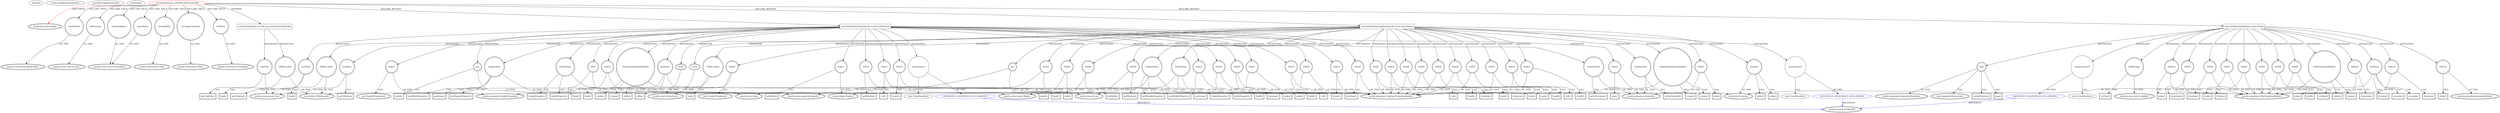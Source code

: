 digraph {
baseInfo[graphId=25,category="extension_graph",isAnonymous=false,possibleRelation=true]
frameworkRelatedTypesInfo[0="javafx.fxml.Initializable"]
possibleCollaborationsInfo[0="25~CLIENT_METHOD_DECLARATION-INSTANTIATION-~javafx.fxml.Initializable ~javafx.event.EventHandler ~false~true"]
locationInfo[projectName="7thwheel-medaka-chan",filePath="/7thwheel-medaka-chan/medaka-chan-master/src/seventhwheel/pos/controller/MainController.java",contextSignature="MainController",graphId="25"]
0[label="seventhwheel.pos.controller.MainController",vertexType="ROOT_CLIENT_CLASS_DECLARATION",isFrameworkType=false,color=red]
1[label="javafx.fxml.Initializable",vertexType="FRAMEWORK_INTERFACE_TYPE",isFrameworkType=true,peripheries=2]
2[label="borderPane",vertexType="FIELD_DECLARATION",isFrameworkType=true,peripheries=2,shape=circle]
3[label="javafx.scene.layout.BorderPane",vertexType="FRAMEWORK_CLASS_TYPE",isFrameworkType=true,peripheries=2]
4[label="lblMessage",vertexType="FIELD_DECLARATION",isFrameworkType=true,peripheries=2,shape=circle]
5[label="javafx.scene.control.Label",vertexType="FRAMEWORK_CLASS_TYPE",isFrameworkType=true,peripheries=2]
6[label="menuItems",vertexType="FIELD_DECLARATION",isFrameworkType=true,peripheries=2,shape=circle]
7[label="javafx.scene.control.MenuItem",vertexType="FRAMEWORK_CLASS_TYPE",isFrameworkType=true,peripheries=2]
8[label="menuSuppliers",vertexType="FIELD_DECLARATION",isFrameworkType=true,peripheries=2,shape=circle]
10[label="messageBar",vertexType="FIELD_DECLARATION",isFrameworkType=true,peripheries=2,shape=circle]
11[label="javafx.scene.layout.VBox",vertexType="FRAMEWORK_CLASS_TYPE",isFrameworkType=true,peripheries=2]
12[label="messageContainer",vertexType="FIELD_DECLARATION",isFrameworkType=true,peripheries=2,shape=circle]
13[label="javafx.scene.layout.HBox",vertexType="FRAMEWORK_CLASS_TYPE",isFrameworkType=true,peripheries=2]
14[label="rootPane",vertexType="FIELD_DECLARATION",isFrameworkType=true,peripheries=2,shape=circle]
15[label="javafx.scene.layout.StackPane",vertexType="FRAMEWORK_CLASS_TYPE",isFrameworkType=true,peripheries=2]
16[label="void initialize(java.net.URL,java.util.ResourceBundle)",vertexType="OVERRIDING_METHOD_DECLARATION",isFrameworkType=false,shape=box]
17[label="FXMLLoader",vertexType="VARIABLE_EXPRESION",isFrameworkType=true,peripheries=2,shape=circle]
19[label="javafx.fxml.FXMLLoader",vertexType="FRAMEWORK_CLASS_TYPE",isFrameworkType=true,peripheries=2]
18[label="load()",vertexType="INSIDE_CALL",isFrameworkType=true,peripheries=2,shape=box]
20[label="rootPane",vertexType="VARIABLE_EXPRESION",isFrameworkType=true,peripheries=2,shape=circle]
22[label="javafx.scene.layout.Pane",vertexType="FRAMEWORK_CLASS_TYPE",isFrameworkType=true,peripheries=2]
21[label="getChildren()",vertexType="INSIDE_CALL",isFrameworkType=true,peripheries=2,shape=box]
35[label="void handleMenuItems(javafx.event.ActionEvent)",vertexType="CLIENT_METHOD_DECLARATION",isFrameworkType=false,shape=box]
36[label="event",vertexType="PARAMETER_DECLARATION",isFrameworkType=true,peripheries=2]
37[label="javafx.event.ActionEvent",vertexType="FRAMEWORK_CLASS_TYPE",isFrameworkType=true,peripheries=2]
38[label="rootPane",vertexType="VARIABLE_EXPRESION",isFrameworkType=true,peripheries=2,shape=circle]
39[label="getChildren()",vertexType="INSIDE_CALL",isFrameworkType=true,peripheries=2,shape=box]
41[label="pos",vertexType="VARIABLE_EXPRESION",isFrameworkType=true,peripheries=2,shape=circle]
43[label="javafx.scene.Node",vertexType="FRAMEWORK_CLASS_TYPE",isFrameworkType=true,peripheries=2]
42[label="getId()",vertexType="INSIDE_CALL",isFrameworkType=true,peripheries=2,shape=box]
44[label="FXMLLoader",vertexType="VARIABLE_EXPRESION",isFrameworkType=true,peripheries=2,shape=circle]
45[label="load()",vertexType="INSIDE_CALL",isFrameworkType=true,peripheries=2,shape=box]
47[label="VAR7",vertexType="VARIABLE_EXPRESION",isFrameworkType=true,peripheries=2,shape=circle]
49[label="javafx.beans.property.Property",vertexType="FRAMEWORK_INTERFACE_TYPE",isFrameworkType=true,peripheries=2]
48[label="bind()",vertexType="INSIDE_CALL",isFrameworkType=true,peripheries=2,shape=box]
50[label="registerItem",vertexType="VARIABLE_EXPRESION",isFrameworkType=true,peripheries=2,shape=circle]
52[label="javafx.scene.layout.Region",vertexType="FRAMEWORK_CLASS_TYPE",isFrameworkType=true,peripheries=2]
51[label="prefHeightProperty()",vertexType="INSIDE_CALL",isFrameworkType=true,peripheries=2,shape=box]
53[label="borderPane",vertexType="VARIABLE_EXPRESION",isFrameworkType=true,peripheries=2,shape=circle]
54[label="heightProperty()",vertexType="INSIDE_CALL",isFrameworkType=true,peripheries=2,shape=box]
56[label="VAR10",vertexType="VARIABLE_EXPRESION",isFrameworkType=true,peripheries=2,shape=circle]
57[label="bind()",vertexType="INSIDE_CALL",isFrameworkType=true,peripheries=2,shape=box]
60[label="prefWidthProperty()",vertexType="INSIDE_CALL",isFrameworkType=true,peripheries=2,shape=box]
62[label="widthProperty()",vertexType="INSIDE_CALL",isFrameworkType=true,peripheries=2,shape=box]
63[label="VAR13",vertexType="VARIABLE_EXPRESION",isFrameworkType=true,peripheries=2,shape=circle]
65[label="javafx.stage.Window",vertexType="FRAMEWORK_CLASS_TYPE",isFrameworkType=true,peripheries=2]
64[label="getWidth()",vertexType="INSIDE_CALL",isFrameworkType=true,peripheries=2,shape=box]
66[label="VAR14",vertexType="VARIABLE_EXPRESION",isFrameworkType=true,peripheries=2,shape=circle]
68[label="javafx.scene.Scene",vertexType="FRAMEWORK_CLASS_TYPE",isFrameworkType=true,peripheries=2]
67[label="getWindow()",vertexType="INSIDE_CALL",isFrameworkType=true,peripheries=2,shape=box]
70[label="getScene()",vertexType="INSIDE_CALL",isFrameworkType=true,peripheries=2,shape=box]
71[label="VAR16",vertexType="VARIABLE_EXPRESION",isFrameworkType=true,peripheries=2,shape=circle]
73[label="javafx.animation.TranslateTransitionBuilder",vertexType="FRAMEWORK_CLASS_TYPE",isFrameworkType=true,peripheries=2]
72[label="build()",vertexType="INSIDE_CALL",isFrameworkType=true,peripheries=2,shape=box]
74[label="VAR17",vertexType="VARIABLE_EXPRESION",isFrameworkType=true,peripheries=2,shape=circle]
75[label="toX()",vertexType="INSIDE_CALL",isFrameworkType=true,peripheries=2,shape=box]
77[label="VAR18",vertexType="VARIABLE_EXPRESION",isFrameworkType=true,peripheries=2,shape=circle]
78[label="fromX()",vertexType="INSIDE_CALL",isFrameworkType=true,peripheries=2,shape=box]
80[label="VAR19",vertexType="VARIABLE_EXPRESION",isFrameworkType=true,peripheries=2,shape=circle]
81[label="duration()",vertexType="INSIDE_CALL",isFrameworkType=true,peripheries=2,shape=box]
83[label="VAR20",vertexType="VARIABLE_EXPRESION",isFrameworkType=true,peripheries=2,shape=circle]
84[label="node()",vertexType="INSIDE_CALL",isFrameworkType=true,peripheries=2,shape=box]
86[label="TranslateTransitionBuilder",vertexType="VARIABLE_EXPRESION",isFrameworkType=true,peripheries=2,shape=circle]
87[label="create()",vertexType="INSIDE_CALL",isFrameworkType=true,peripheries=2,shape=box]
89[label="Duration",vertexType="VARIABLE_EXPRESION",isFrameworkType=true,peripheries=2,shape=circle]
91[label="javafx.util.Duration",vertexType="FRAMEWORK_CLASS_TYPE",isFrameworkType=true,peripheries=2]
90[label="millis()",vertexType="INSIDE_CALL",isFrameworkType=true,peripheries=2,shape=box]
92[label="VAR23",vertexType="VARIABLE_EXPRESION",isFrameworkType=true,peripheries=2,shape=circle]
93[label="build()",vertexType="INSIDE_CALL",isFrameworkType=true,peripheries=2,shape=box]
95[label="VAR24",vertexType="VARIABLE_EXPRESION",isFrameworkType=true,peripheries=2,shape=circle]
96[label="toX()",vertexType="INSIDE_CALL",isFrameworkType=true,peripheries=2,shape=box]
98[label="VAR25",vertexType="VARIABLE_EXPRESION",isFrameworkType=true,peripheries=2,shape=circle]
99[label="fromX()",vertexType="INSIDE_CALL",isFrameworkType=true,peripheries=2,shape=box]
101[label="VAR26",vertexType="VARIABLE_EXPRESION",isFrameworkType=true,peripheries=2,shape=circle]
102[label="duration()",vertexType="INSIDE_CALL",isFrameworkType=true,peripheries=2,shape=box]
104[label="VAR27",vertexType="VARIABLE_EXPRESION",isFrameworkType=true,peripheries=2,shape=circle]
105[label="node()",vertexType="INSIDE_CALL",isFrameworkType=true,peripheries=2,shape=box]
108[label="create()",vertexType="INSIDE_CALL",isFrameworkType=true,peripheries=2,shape=box]
110[label="millis()",vertexType="INSIDE_CALL",isFrameworkType=true,peripheries=2,shape=box]
111[label="translateOut",vertexType="VARIABLE_EXPRESION",isFrameworkType=true,peripheries=2,shape=circle]
113[label="javafx.animation.Animation",vertexType="FRAMEWORK_CLASS_TYPE",isFrameworkType=true,peripheries=2]
112[label="setOnFinished()",vertexType="INSIDE_CALL",isFrameworkType=true,peripheries=2,shape=box]
115[label="anonymous31",vertexType="VARIABLE_EXPRESION",isFrameworkType=false,shape=circle]
116[label="REFERENCE_ANONYMOUS_DECLARATION",vertexType="REFERENCE_ANONYMOUS_DECLARATION",isFrameworkType=false,color=blue]
117[label="javafx.event.EventHandler",vertexType="FRAMEWORK_INTERFACE_TYPE",isFrameworkType=true,peripheries=2]
114[label="new EventHandler()",vertexType="CONSTRUCTOR_CALL",isFrameworkType=false]
118[label="VAR32",vertexType="VARIABLE_EXPRESION",isFrameworkType=true,peripheries=2,shape=circle]
119[label="play()",vertexType="INSIDE_CALL",isFrameworkType=true,peripheries=2,shape=box]
122[label="VAR33",vertexType="VARIABLE_EXPRESION",isFrameworkType=true,peripheries=2,shape=circle]
123[label="javafx.animation.ParallelTransition",vertexType="FRAMEWORK_CLASS_TYPE",isFrameworkType=true,peripheries=2]
121[label="new ParallelTransition()",vertexType="CONSTRUCTOR_CALL",isFrameworkType=true,peripheries=2]
124[label="void handleMenuSuppliers(javafx.event.ActionEvent)",vertexType="CLIENT_METHOD_DECLARATION",isFrameworkType=false,shape=box]
125[label="event",vertexType="PARAMETER_DECLARATION",isFrameworkType=true,peripheries=2]
127[label="rootPane",vertexType="VARIABLE_EXPRESION",isFrameworkType=true,peripheries=2,shape=circle]
128[label="getChildren()",vertexType="INSIDE_CALL",isFrameworkType=true,peripheries=2,shape=box]
130[label="pos",vertexType="VARIABLE_EXPRESION",isFrameworkType=true,peripheries=2,shape=circle]
131[label="getId()",vertexType="INSIDE_CALL",isFrameworkType=true,peripheries=2,shape=box]
133[label="FXMLLoader",vertexType="VARIABLE_EXPRESION",isFrameworkType=true,peripheries=2,shape=circle]
134[label="load()",vertexType="INSIDE_CALL",isFrameworkType=true,peripheries=2,shape=box]
136[label="VAR37",vertexType="VARIABLE_EXPRESION",isFrameworkType=true,peripheries=2,shape=circle]
137[label="bind()",vertexType="INSIDE_CALL",isFrameworkType=true,peripheries=2,shape=box]
139[label="registerItem",vertexType="VARIABLE_EXPRESION",isFrameworkType=true,peripheries=2,shape=circle]
140[label="prefHeightProperty()",vertexType="INSIDE_CALL",isFrameworkType=true,peripheries=2,shape=box]
142[label="borderPane",vertexType="VARIABLE_EXPRESION",isFrameworkType=true,peripheries=2,shape=circle]
143[label="heightProperty()",vertexType="INSIDE_CALL",isFrameworkType=true,peripheries=2,shape=box]
145[label="VAR40",vertexType="VARIABLE_EXPRESION",isFrameworkType=true,peripheries=2,shape=circle]
146[label="bind()",vertexType="INSIDE_CALL",isFrameworkType=true,peripheries=2,shape=box]
149[label="prefWidthProperty()",vertexType="INSIDE_CALL",isFrameworkType=true,peripheries=2,shape=box]
151[label="widthProperty()",vertexType="INSIDE_CALL",isFrameworkType=true,peripheries=2,shape=box]
152[label="VAR43",vertexType="VARIABLE_EXPRESION",isFrameworkType=true,peripheries=2,shape=circle]
153[label="getWidth()",vertexType="INSIDE_CALL",isFrameworkType=true,peripheries=2,shape=box]
155[label="VAR44",vertexType="VARIABLE_EXPRESION",isFrameworkType=true,peripheries=2,shape=circle]
156[label="getWindow()",vertexType="INSIDE_CALL",isFrameworkType=true,peripheries=2,shape=box]
159[label="getScene()",vertexType="INSIDE_CALL",isFrameworkType=true,peripheries=2,shape=box]
160[label="VAR46",vertexType="VARIABLE_EXPRESION",isFrameworkType=true,peripheries=2,shape=circle]
161[label="build()",vertexType="INSIDE_CALL",isFrameworkType=true,peripheries=2,shape=box]
163[label="VAR47",vertexType="VARIABLE_EXPRESION",isFrameworkType=true,peripheries=2,shape=circle]
164[label="toX()",vertexType="INSIDE_CALL",isFrameworkType=true,peripheries=2,shape=box]
166[label="VAR48",vertexType="VARIABLE_EXPRESION",isFrameworkType=true,peripheries=2,shape=circle]
167[label="fromX()",vertexType="INSIDE_CALL",isFrameworkType=true,peripheries=2,shape=box]
169[label="VAR49",vertexType="VARIABLE_EXPRESION",isFrameworkType=true,peripheries=2,shape=circle]
170[label="duration()",vertexType="INSIDE_CALL",isFrameworkType=true,peripheries=2,shape=box]
172[label="VAR50",vertexType="VARIABLE_EXPRESION",isFrameworkType=true,peripheries=2,shape=circle]
173[label="node()",vertexType="INSIDE_CALL",isFrameworkType=true,peripheries=2,shape=box]
175[label="TranslateTransitionBuilder",vertexType="VARIABLE_EXPRESION",isFrameworkType=true,peripheries=2,shape=circle]
176[label="create()",vertexType="INSIDE_CALL",isFrameworkType=true,peripheries=2,shape=box]
178[label="Duration",vertexType="VARIABLE_EXPRESION",isFrameworkType=true,peripheries=2,shape=circle]
179[label="millis()",vertexType="INSIDE_CALL",isFrameworkType=true,peripheries=2,shape=box]
181[label="VAR53",vertexType="VARIABLE_EXPRESION",isFrameworkType=true,peripheries=2,shape=circle]
182[label="build()",vertexType="INSIDE_CALL",isFrameworkType=true,peripheries=2,shape=box]
184[label="VAR54",vertexType="VARIABLE_EXPRESION",isFrameworkType=true,peripheries=2,shape=circle]
185[label="toX()",vertexType="INSIDE_CALL",isFrameworkType=true,peripheries=2,shape=box]
187[label="VAR55",vertexType="VARIABLE_EXPRESION",isFrameworkType=true,peripheries=2,shape=circle]
188[label="fromX()",vertexType="INSIDE_CALL",isFrameworkType=true,peripheries=2,shape=box]
190[label="VAR56",vertexType="VARIABLE_EXPRESION",isFrameworkType=true,peripheries=2,shape=circle]
191[label="duration()",vertexType="INSIDE_CALL",isFrameworkType=true,peripheries=2,shape=box]
193[label="VAR57",vertexType="VARIABLE_EXPRESION",isFrameworkType=true,peripheries=2,shape=circle]
194[label="node()",vertexType="INSIDE_CALL",isFrameworkType=true,peripheries=2,shape=box]
197[label="create()",vertexType="INSIDE_CALL",isFrameworkType=true,peripheries=2,shape=box]
199[label="millis()",vertexType="INSIDE_CALL",isFrameworkType=true,peripheries=2,shape=box]
200[label="translateOut",vertexType="VARIABLE_EXPRESION",isFrameworkType=true,peripheries=2,shape=circle]
201[label="setOnFinished()",vertexType="INSIDE_CALL",isFrameworkType=true,peripheries=2,shape=box]
204[label="anonymous61",vertexType="VARIABLE_EXPRESION",isFrameworkType=false,shape=circle]
205[label="REFERENCE_ANONYMOUS_DECLARATION",vertexType="REFERENCE_ANONYMOUS_DECLARATION",isFrameworkType=false,color=blue]
203[label="new EventHandler()",vertexType="CONSTRUCTOR_CALL",isFrameworkType=false]
207[label="VAR62",vertexType="VARIABLE_EXPRESION",isFrameworkType=true,peripheries=2,shape=circle]
208[label="play()",vertexType="INSIDE_CALL",isFrameworkType=true,peripheries=2,shape=box]
211[label="VAR63",vertexType="VARIABLE_EXPRESION",isFrameworkType=true,peripheries=2,shape=circle]
210[label="new ParallelTransition()",vertexType="CONSTRUCTOR_CALL",isFrameworkType=true,peripheries=2]
288[label="void showMessageBar(java.lang.String)",vertexType="CLIENT_METHOD_DECLARATION",isFrameworkType=false,shape=box]
289[label="lblMessage",vertexType="VARIABLE_EXPRESION",isFrameworkType=true,peripheries=2,shape=circle]
291[label="javafx.scene.control.Labeled",vertexType="FRAMEWORK_CLASS_TYPE",isFrameworkType=true,peripheries=2]
290[label="setText()",vertexType="INSIDE_CALL",isFrameworkType=true,peripheries=2,shape=box]
292[label="VAR91",vertexType="VARIABLE_EXPRESION",isFrameworkType=true,peripheries=2,shape=circle]
294[label="javafx.animation.FadeTransitionBuilder",vertexType="FRAMEWORK_CLASS_TYPE",isFrameworkType=true,peripheries=2]
293[label="build()",vertexType="INSIDE_CALL",isFrameworkType=true,peripheries=2,shape=box]
295[label="VAR92",vertexType="VARIABLE_EXPRESION",isFrameworkType=true,peripheries=2,shape=circle]
296[label="toValue()",vertexType="INSIDE_CALL",isFrameworkType=true,peripheries=2,shape=box]
298[label="VAR93",vertexType="VARIABLE_EXPRESION",isFrameworkType=true,peripheries=2,shape=circle]
299[label="fromValue()",vertexType="INSIDE_CALL",isFrameworkType=true,peripheries=2,shape=box]
301[label="VAR94",vertexType="VARIABLE_EXPRESION",isFrameworkType=true,peripheries=2,shape=circle]
302[label="duration()",vertexType="INSIDE_CALL",isFrameworkType=true,peripheries=2,shape=box]
304[label="VAR95",vertexType="VARIABLE_EXPRESION",isFrameworkType=true,peripheries=2,shape=circle]
305[label="node()",vertexType="INSIDE_CALL",isFrameworkType=true,peripheries=2,shape=box]
307[label="FadeTransitionBuilder",vertexType="VARIABLE_EXPRESION",isFrameworkType=true,peripheries=2,shape=circle]
308[label="create()",vertexType="INSIDE_CALL",isFrameworkType=true,peripheries=2,shape=box]
310[label="Duration",vertexType="VARIABLE_EXPRESION",isFrameworkType=true,peripheries=2,shape=circle]
311[label="seconds()",vertexType="INSIDE_CALL",isFrameworkType=true,peripheries=2,shape=box]
313[label="VAR98",vertexType="VARIABLE_EXPRESION",isFrameworkType=true,peripheries=2,shape=circle]
314[label="build()",vertexType="INSIDE_CALL",isFrameworkType=true,peripheries=2,shape=box]
316[label="VAR99",vertexType="VARIABLE_EXPRESION",isFrameworkType=true,peripheries=2,shape=circle]
317[label="toValue()",vertexType="INSIDE_CALL",isFrameworkType=true,peripheries=2,shape=box]
319[label="VAR100",vertexType="VARIABLE_EXPRESION",isFrameworkType=true,peripheries=2,shape=circle]
320[label="fromValue()",vertexType="INSIDE_CALL",isFrameworkType=true,peripheries=2,shape=box]
322[label="VAR101",vertexType="VARIABLE_EXPRESION",isFrameworkType=true,peripheries=2,shape=circle]
323[label="duration()",vertexType="INSIDE_CALL",isFrameworkType=true,peripheries=2,shape=box]
325[label="VAR102",vertexType="VARIABLE_EXPRESION",isFrameworkType=true,peripheries=2,shape=circle]
327[label="javafx.animation.AnimationBuilder",vertexType="FRAMEWORK_CLASS_TYPE",isFrameworkType=true,peripheries=2]
326[label="delay()",vertexType="INSIDE_CALL",isFrameworkType=true,peripheries=2,shape=box]
328[label="VAR103",vertexType="VARIABLE_EXPRESION",isFrameworkType=true,peripheries=2,shape=circle]
329[label="node()",vertexType="INSIDE_CALL",isFrameworkType=true,peripheries=2,shape=box]
332[label="create()",vertexType="INSIDE_CALL",isFrameworkType=true,peripheries=2,shape=box]
334[label="seconds()",vertexType="INSIDE_CALL",isFrameworkType=true,peripheries=2,shape=box]
336[label="seconds()",vertexType="INSIDE_CALL",isFrameworkType=true,peripheries=2,shape=box]
338[label="fade",vertexType="VARIABLE_EXPRESION",isFrameworkType=true,peripheries=2,shape=circle]
339[label="javafx.animation.SequentialTransition",vertexType="FRAMEWORK_CLASS_TYPE",isFrameworkType=true,peripheries=2]
337[label="new SequentialTransition()",vertexType="CONSTRUCTOR_CALL",isFrameworkType=true,peripheries=2]
341[label="setOnFinished()",vertexType="INSIDE_CALL",isFrameworkType=true,peripheries=2,shape=box]
343[label="anonymous109",vertexType="VARIABLE_EXPRESION",isFrameworkType=false,shape=circle]
344[label="REFERENCE_ANONYMOUS_DECLARATION",vertexType="REFERENCE_ANONYMOUS_DECLARATION",isFrameworkType=false,color=blue]
342[label="new EventHandler()",vertexType="CONSTRUCTOR_CALL",isFrameworkType=false]
347[label="play()",vertexType="INSIDE_CALL",isFrameworkType=true,peripheries=2,shape=box]
0->1[label="IMPLEMENT",color=red]
0->2[label="DECLARE_FIELD"]
2->3[label="OF_TYPE"]
0->4[label="DECLARE_FIELD"]
4->5[label="OF_TYPE"]
0->6[label="DECLARE_FIELD"]
6->7[label="OF_TYPE"]
0->8[label="DECLARE_FIELD"]
8->7[label="OF_TYPE"]
0->10[label="DECLARE_FIELD"]
10->11[label="OF_TYPE"]
0->12[label="DECLARE_FIELD"]
12->13[label="OF_TYPE"]
0->14[label="DECLARE_FIELD"]
14->15[label="OF_TYPE"]
0->16[label="OVERRIDE"]
16->17[label="INSTANTIATE"]
17->19[label="OF_TYPE"]
17->18[label="CALL"]
16->20[label="INSTANTIATE"]
20->22[label="OF_TYPE"]
20->21[label="CALL"]
0->35[label="DECLARE_METHOD"]
36->37[label="OF_TYPE"]
35->36[label="PARAMETER"]
35->38[label="INSTANTIATE"]
38->22[label="OF_TYPE"]
38->39[label="CALL"]
35->41[label="INSTANTIATE"]
41->43[label="OF_TYPE"]
41->42[label="CALL"]
35->44[label="INSTANTIATE"]
44->19[label="OF_TYPE"]
44->45[label="CALL"]
35->47[label="INSTANTIATE"]
47->49[label="OF_TYPE"]
47->48[label="CALL"]
35->50[label="INSTANTIATE"]
50->52[label="OF_TYPE"]
50->51[label="CALL"]
35->53[label="INSTANTIATE"]
53->52[label="OF_TYPE"]
53->54[label="CALL"]
35->56[label="INSTANTIATE"]
56->49[label="OF_TYPE"]
56->57[label="CALL"]
50->60[label="CALL"]
53->62[label="CALL"]
35->63[label="INSTANTIATE"]
63->65[label="OF_TYPE"]
63->64[label="CALL"]
35->66[label="INSTANTIATE"]
66->68[label="OF_TYPE"]
66->67[label="CALL"]
50->70[label="CALL"]
35->71[label="INSTANTIATE"]
71->73[label="OF_TYPE"]
71->72[label="CALL"]
35->74[label="INSTANTIATE"]
74->73[label="OF_TYPE"]
74->75[label="CALL"]
35->77[label="INSTANTIATE"]
77->73[label="OF_TYPE"]
77->78[label="CALL"]
35->80[label="INSTANTIATE"]
80->73[label="OF_TYPE"]
80->81[label="CALL"]
35->83[label="INSTANTIATE"]
83->73[label="OF_TYPE"]
83->84[label="CALL"]
35->86[label="INSTANTIATE"]
86->73[label="OF_TYPE"]
86->87[label="CALL"]
35->89[label="INSTANTIATE"]
89->91[label="OF_TYPE"]
89->90[label="CALL"]
35->92[label="INSTANTIATE"]
92->73[label="OF_TYPE"]
92->93[label="CALL"]
35->95[label="INSTANTIATE"]
95->73[label="OF_TYPE"]
95->96[label="CALL"]
35->98[label="INSTANTIATE"]
98->73[label="OF_TYPE"]
98->99[label="CALL"]
35->101[label="INSTANTIATE"]
101->73[label="OF_TYPE"]
101->102[label="CALL"]
35->104[label="INSTANTIATE"]
104->73[label="OF_TYPE"]
104->105[label="CALL"]
86->108[label="CALL"]
89->110[label="CALL"]
35->111[label="INSTANTIATE"]
111->113[label="OF_TYPE"]
111->112[label="CALL"]
35->115[label="INSTANTIATE"]
116->117[label="IMPLEMENT",color=blue]
115->116[label="OF_TYPE"]
115->114[label="CALL"]
35->118[label="INSTANTIATE"]
118->113[label="OF_TYPE"]
118->119[label="CALL"]
35->122[label="INSTANTIATE"]
122->123[label="OF_TYPE"]
122->121[label="CALL"]
0->124[label="DECLARE_METHOD"]
125->37[label="OF_TYPE"]
124->125[label="PARAMETER"]
124->127[label="INSTANTIATE"]
127->22[label="OF_TYPE"]
127->128[label="CALL"]
124->130[label="INSTANTIATE"]
130->43[label="OF_TYPE"]
130->131[label="CALL"]
124->133[label="INSTANTIATE"]
133->19[label="OF_TYPE"]
133->134[label="CALL"]
124->136[label="INSTANTIATE"]
136->49[label="OF_TYPE"]
136->137[label="CALL"]
124->139[label="INSTANTIATE"]
139->52[label="OF_TYPE"]
139->140[label="CALL"]
124->142[label="INSTANTIATE"]
142->52[label="OF_TYPE"]
142->143[label="CALL"]
124->145[label="INSTANTIATE"]
145->49[label="OF_TYPE"]
145->146[label="CALL"]
139->149[label="CALL"]
142->151[label="CALL"]
124->152[label="INSTANTIATE"]
152->65[label="OF_TYPE"]
152->153[label="CALL"]
124->155[label="INSTANTIATE"]
155->68[label="OF_TYPE"]
155->156[label="CALL"]
139->159[label="CALL"]
124->160[label="INSTANTIATE"]
160->73[label="OF_TYPE"]
160->161[label="CALL"]
124->163[label="INSTANTIATE"]
163->73[label="OF_TYPE"]
163->164[label="CALL"]
124->166[label="INSTANTIATE"]
166->73[label="OF_TYPE"]
166->167[label="CALL"]
124->169[label="INSTANTIATE"]
169->73[label="OF_TYPE"]
169->170[label="CALL"]
124->172[label="INSTANTIATE"]
172->73[label="OF_TYPE"]
172->173[label="CALL"]
124->175[label="INSTANTIATE"]
175->73[label="OF_TYPE"]
175->176[label="CALL"]
124->178[label="INSTANTIATE"]
178->91[label="OF_TYPE"]
178->179[label="CALL"]
124->181[label="INSTANTIATE"]
181->73[label="OF_TYPE"]
181->182[label="CALL"]
124->184[label="INSTANTIATE"]
184->73[label="OF_TYPE"]
184->185[label="CALL"]
124->187[label="INSTANTIATE"]
187->73[label="OF_TYPE"]
187->188[label="CALL"]
124->190[label="INSTANTIATE"]
190->73[label="OF_TYPE"]
190->191[label="CALL"]
124->193[label="INSTANTIATE"]
193->73[label="OF_TYPE"]
193->194[label="CALL"]
175->197[label="CALL"]
178->199[label="CALL"]
124->200[label="INSTANTIATE"]
200->113[label="OF_TYPE"]
200->201[label="CALL"]
124->204[label="INSTANTIATE"]
205->117[label="IMPLEMENT",color=blue]
204->205[label="OF_TYPE"]
204->203[label="CALL"]
124->207[label="INSTANTIATE"]
207->113[label="OF_TYPE"]
207->208[label="CALL"]
124->211[label="INSTANTIATE"]
211->123[label="OF_TYPE"]
211->210[label="CALL"]
0->288[label="DECLARE_METHOD"]
288->289[label="INSTANTIATE"]
289->291[label="OF_TYPE"]
289->290[label="CALL"]
288->292[label="INSTANTIATE"]
292->294[label="OF_TYPE"]
292->293[label="CALL"]
288->295[label="INSTANTIATE"]
295->294[label="OF_TYPE"]
295->296[label="CALL"]
288->298[label="INSTANTIATE"]
298->294[label="OF_TYPE"]
298->299[label="CALL"]
288->301[label="INSTANTIATE"]
301->294[label="OF_TYPE"]
301->302[label="CALL"]
288->304[label="INSTANTIATE"]
304->294[label="OF_TYPE"]
304->305[label="CALL"]
288->307[label="INSTANTIATE"]
307->294[label="OF_TYPE"]
307->308[label="CALL"]
288->310[label="INSTANTIATE"]
310->91[label="OF_TYPE"]
310->311[label="CALL"]
288->313[label="INSTANTIATE"]
313->294[label="OF_TYPE"]
313->314[label="CALL"]
288->316[label="INSTANTIATE"]
316->294[label="OF_TYPE"]
316->317[label="CALL"]
288->319[label="INSTANTIATE"]
319->294[label="OF_TYPE"]
319->320[label="CALL"]
288->322[label="INSTANTIATE"]
322->294[label="OF_TYPE"]
322->323[label="CALL"]
288->325[label="INSTANTIATE"]
325->327[label="OF_TYPE"]
325->326[label="CALL"]
288->328[label="INSTANTIATE"]
328->294[label="OF_TYPE"]
328->329[label="CALL"]
307->332[label="CALL"]
310->334[label="CALL"]
310->336[label="CALL"]
288->338[label="INSTANTIATE"]
338->339[label="OF_TYPE"]
338->337[label="CALL"]
338->341[label="CALL"]
288->343[label="INSTANTIATE"]
344->117[label="IMPLEMENT",color=blue]
343->344[label="OF_TYPE"]
343->342[label="CALL"]
338->347[label="CALL"]
}
